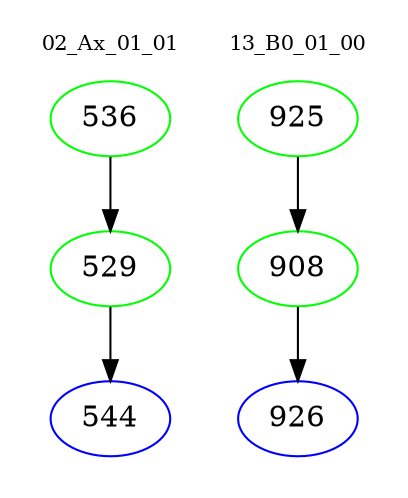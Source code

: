 digraph{
subgraph cluster_0 {
color = white
label = "02_Ax_01_01";
fontsize=10;
T0_536 [label="536", color="green"]
T0_536 -> T0_529 [color="black"]
T0_529 [label="529", color="green"]
T0_529 -> T0_544 [color="black"]
T0_544 [label="544", color="blue"]
}
subgraph cluster_1 {
color = white
label = "13_B0_01_00";
fontsize=10;
T1_925 [label="925", color="green"]
T1_925 -> T1_908 [color="black"]
T1_908 [label="908", color="green"]
T1_908 -> T1_926 [color="black"]
T1_926 [label="926", color="blue"]
}
}
